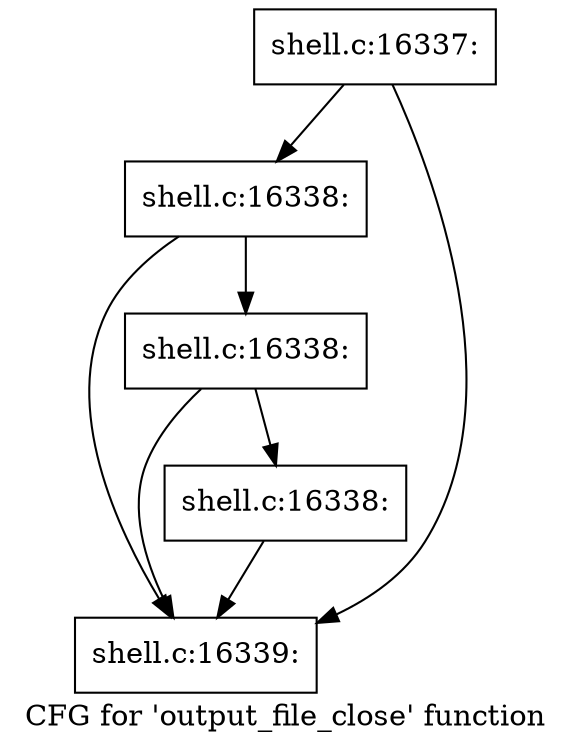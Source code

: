 digraph "CFG for 'output_file_close' function" {
	label="CFG for 'output_file_close' function";

	Node0x5602773220a0 [shape=record,label="{shell.c:16337:}"];
	Node0x5602773220a0 -> Node0x560277328bf0;
	Node0x5602773220a0 -> Node0x560277328b20;
	Node0x560277328bf0 [shape=record,label="{shell.c:16338:}"];
	Node0x560277328bf0 -> Node0x560277328b70;
	Node0x560277328bf0 -> Node0x560277328b20;
	Node0x560277328b70 [shape=record,label="{shell.c:16338:}"];
	Node0x560277328b70 -> Node0x560277328a80;
	Node0x560277328b70 -> Node0x560277328b20;
	Node0x560277328a80 [shape=record,label="{shell.c:16338:}"];
	Node0x560277328a80 -> Node0x560277328b20;
	Node0x560277328b20 [shape=record,label="{shell.c:16339:}"];
}
